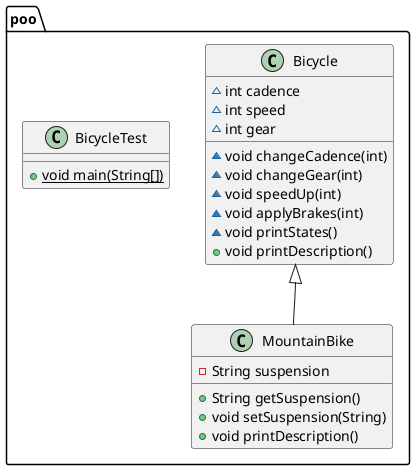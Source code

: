 @startuml
class poo.MountainBike {
- String suspension
+ String getSuspension()
+ void setSuspension(String)
+ void printDescription()
}
class poo.Bicycle {
~ int cadence
~ int speed
~ int gear
~ void changeCadence(int)
~ void changeGear(int)
~ void speedUp(int)
~ void applyBrakes(int)
~ void printStates()
+ void printDescription()
}
class poo.BicycleTest {
+ {static} void main(String[])
}


poo.Bicycle <|-- poo.MountainBike
@enduml